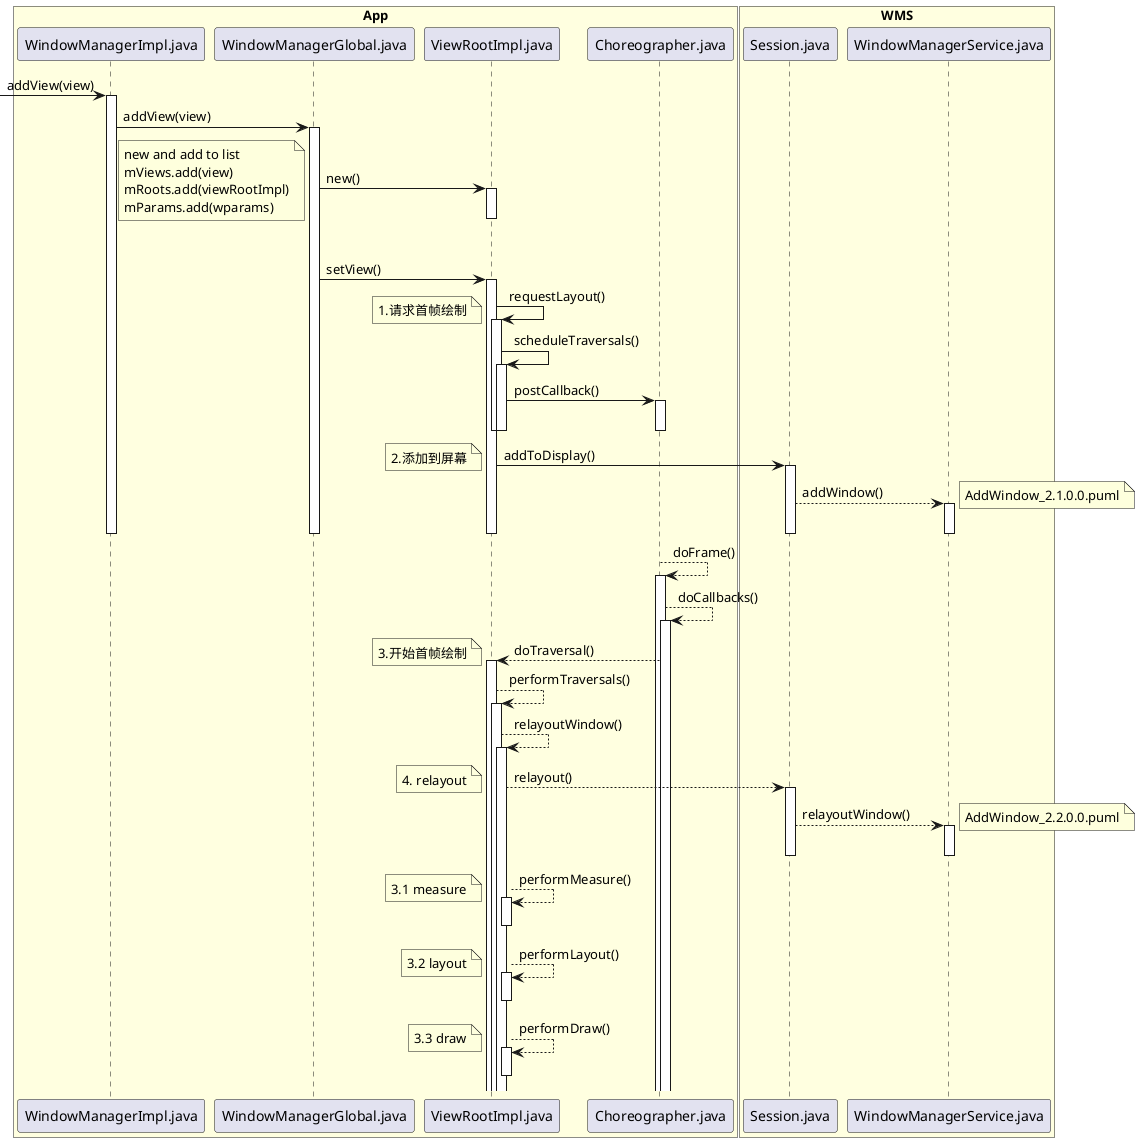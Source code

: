 @startuml
box "App" #LightYellow
participant WindowManagerImpl.java
participant WindowManagerGlobal.java
participant ViewRootImpl.java
participant Choreographer.java
end box

box "WMS" #LightYellow
participant Session.java
participant WindowManagerService.java
end box

-> WindowManagerImpl.java: addView(view)
activate WindowManagerImpl.java
WindowManagerImpl.java -> WindowManagerGlobal.java: addView(view)
activate WindowManagerGlobal.java
WindowManagerGlobal.java -> ViewRootImpl.java: new()
activate ViewRootImpl.java
deactivate ViewRootImpl.java
note left
new and add to list
mViews.add(view)
mRoots.add(viewRootImpl)
mParams.add(wparams)
end note
WindowManagerGlobal.java -> ViewRootImpl.java: setView()
activate ViewRootImpl.java
ViewRootImpl.java -> ViewRootImpl.java: requestLayout()
activate ViewRootImpl.java
note left:1.请求首帧绘制
ViewRootImpl.java -> ViewRootImpl.java: scheduleTraversals()
activate ViewRootImpl.java
ViewRootImpl.java -> Choreographer.java: postCallback()
activate Choreographer.java
deactivate Choreographer.java
deactivate ViewRootImpl.java
deactivate ViewRootImpl.java

ViewRootImpl.java -> Session.java: addToDisplay()
activate Session.java
note left:2.添加到屏幕
Session.java --> WindowManagerService.java: addWindow()
activate WindowManagerService.java
deactivate ViewRootImpl.java
deactivate WindowManagerGlobal.java
deactivate WindowManagerImpl.java
deactivate WindowManagerService.java
deactivate Session.java
note right: AddWindow_2.1.0.0.puml

Choreographer.java --> Choreographer.java: doFrame()
activate Choreographer.java
Choreographer.java --> Choreographer.java: doCallbacks()
activate Choreographer.java
Choreographer.java --> ViewRootImpl.java: doTraversal()
note left: 3.开始首帧绘制
activate ViewRootImpl.java

ViewRootImpl.java --> ViewRootImpl.java: performTraversals()
activate ViewRootImpl.java
ViewRootImpl.java --> ViewRootImpl.java: relayoutWindow()
activate ViewRootImpl.java
ViewRootImpl.java --> Session.java: relayout()
note left: 4. relayout
activate Session.java
Session.java --> WindowManagerService.java: relayoutWindow()
activate WindowManagerService.java
deactivate WindowManagerService.java
deactivate Session.java
note right:AddWindow_2.2.0.0.puml

ViewRootImpl.java --> ViewRootImpl.java: performMeasure()
note left: 3.1 measure
activate ViewRootImpl.java
deactivate ViewRootImpl.java
ViewRootImpl.java --> ViewRootImpl.java: performLayout()
note left: 3.2 layout
activate ViewRootImpl.java
deactivate ViewRootImpl.java
ViewRootImpl.java --> ViewRootImpl.java: performDraw()
note left: 3.3 draw
activate ViewRootImpl.java
deactivate ViewRootImpl.java



@enduml